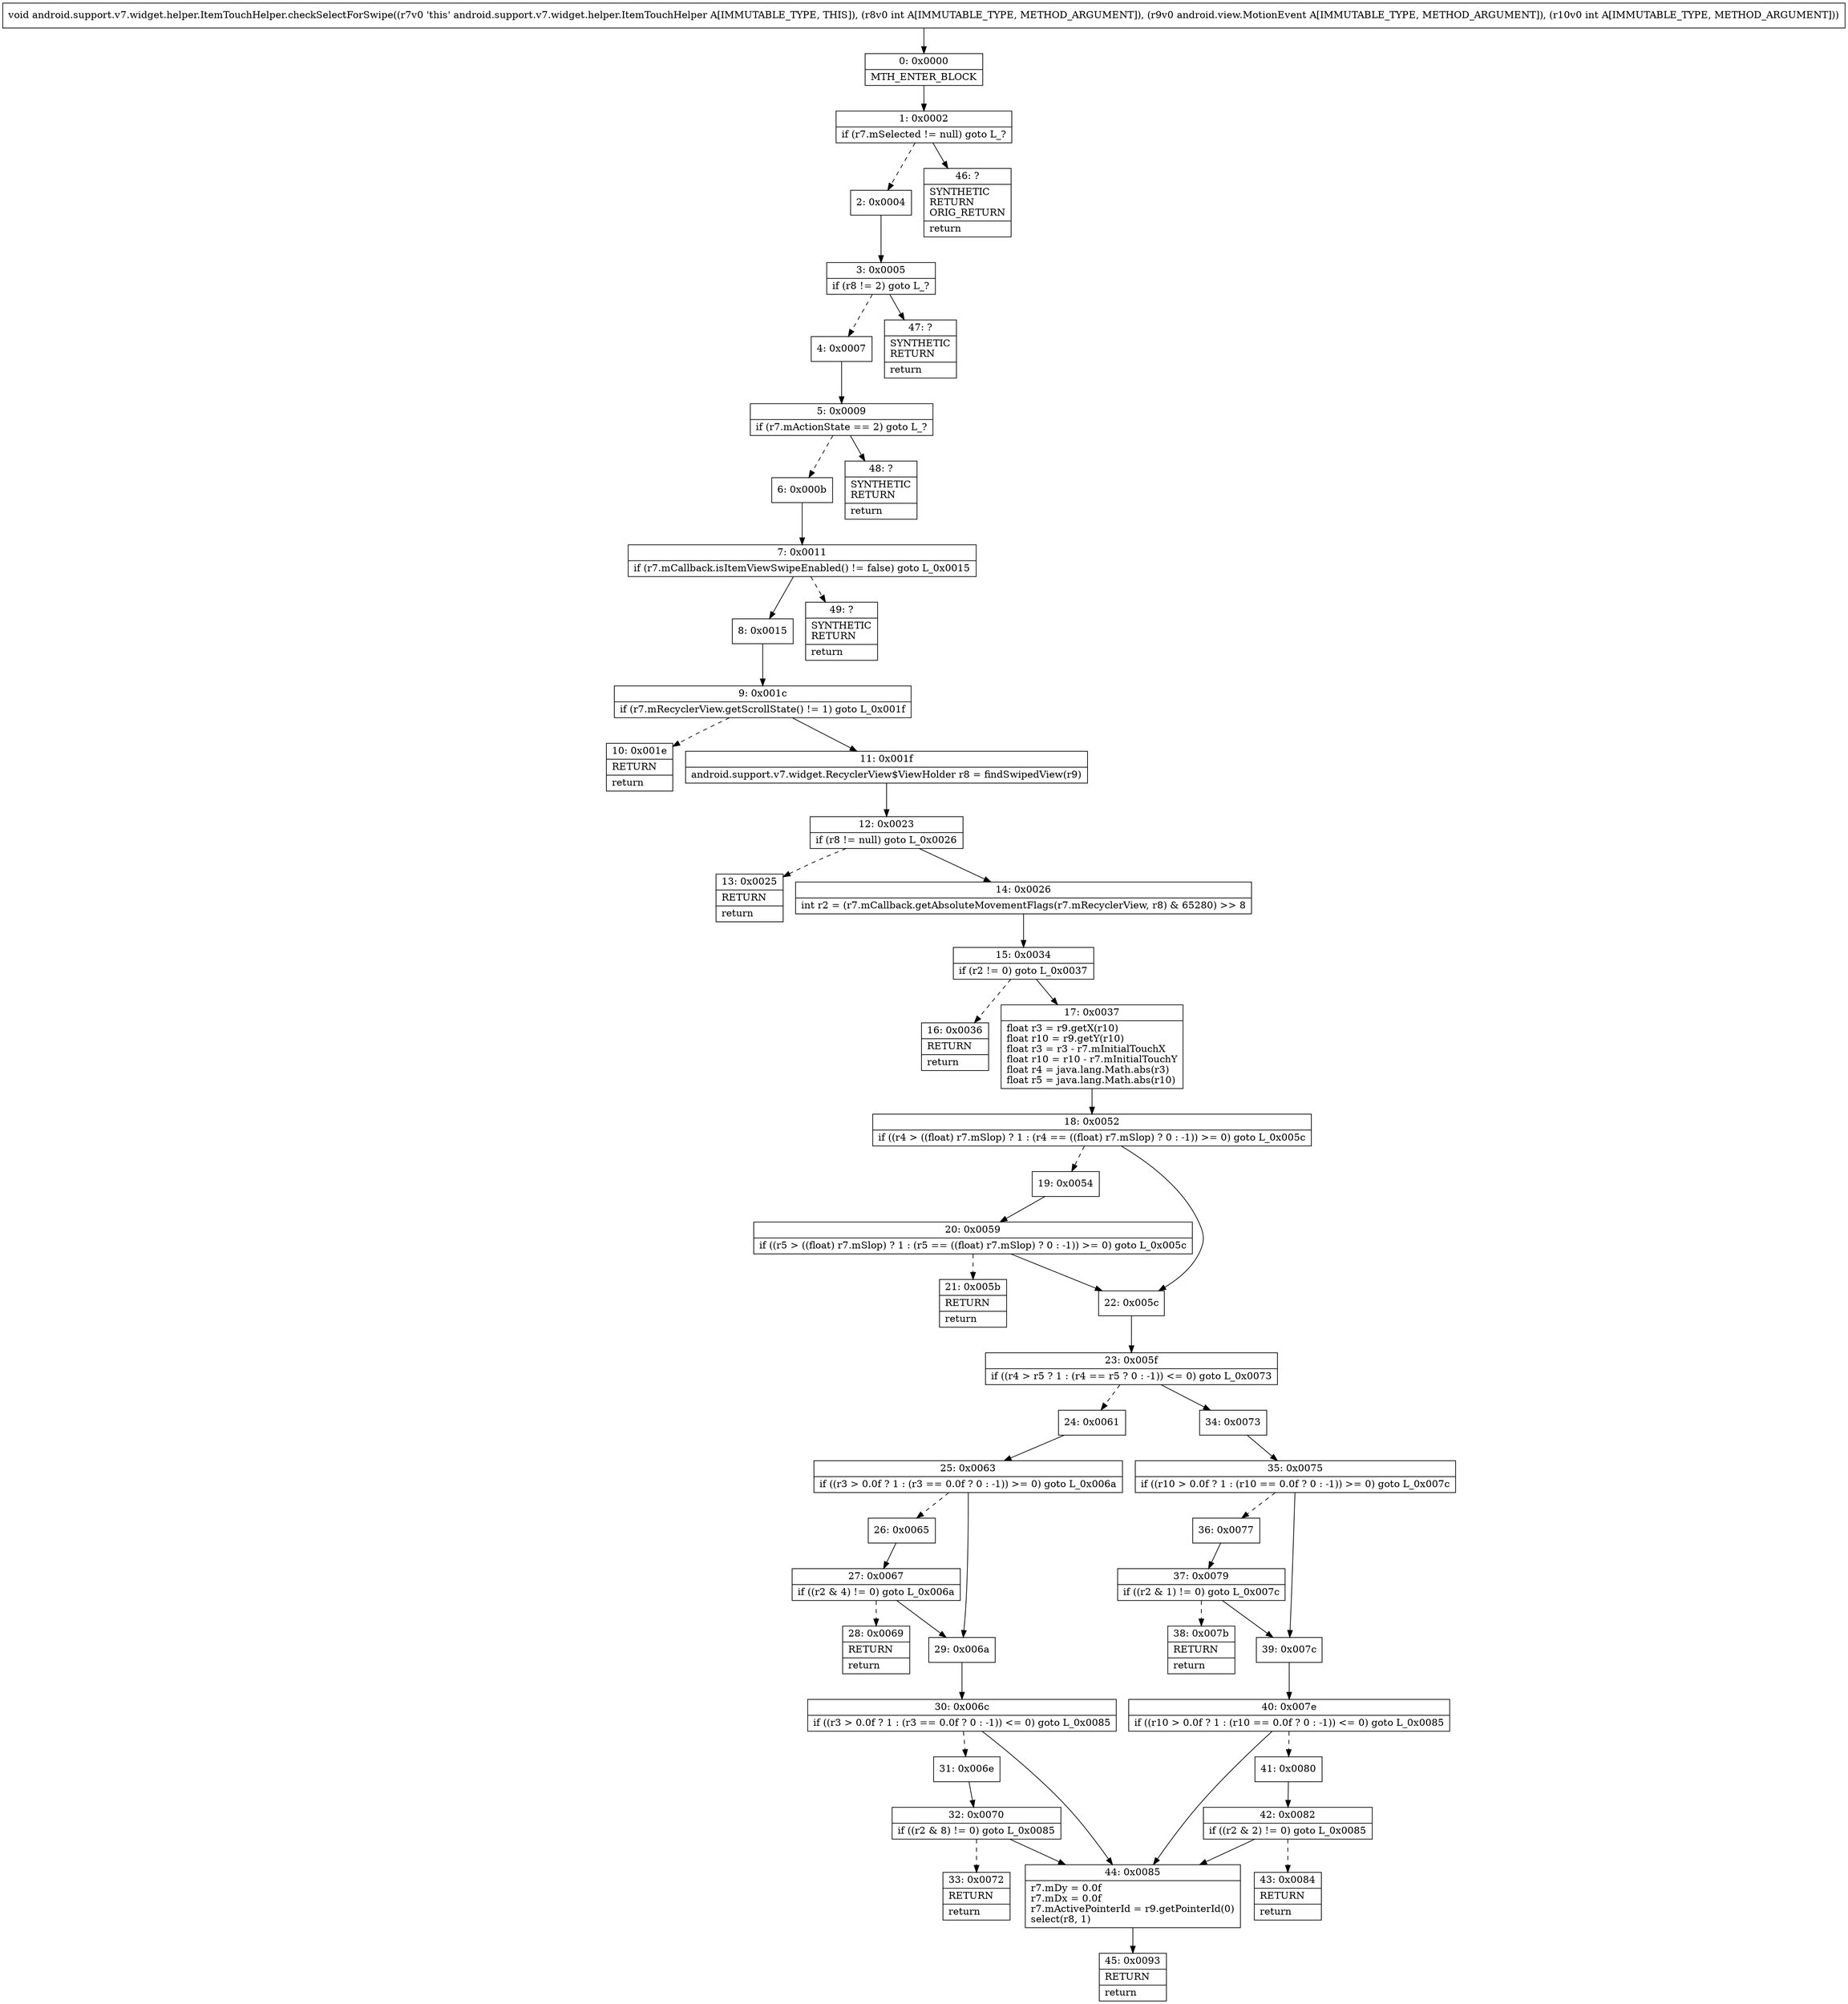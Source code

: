 digraph "CFG forandroid.support.v7.widget.helper.ItemTouchHelper.checkSelectForSwipe(ILandroid\/view\/MotionEvent;I)V" {
Node_0 [shape=record,label="{0\:\ 0x0000|MTH_ENTER_BLOCK\l}"];
Node_1 [shape=record,label="{1\:\ 0x0002|if (r7.mSelected != null) goto L_?\l}"];
Node_2 [shape=record,label="{2\:\ 0x0004}"];
Node_3 [shape=record,label="{3\:\ 0x0005|if (r8 != 2) goto L_?\l}"];
Node_4 [shape=record,label="{4\:\ 0x0007}"];
Node_5 [shape=record,label="{5\:\ 0x0009|if (r7.mActionState == 2) goto L_?\l}"];
Node_6 [shape=record,label="{6\:\ 0x000b}"];
Node_7 [shape=record,label="{7\:\ 0x0011|if (r7.mCallback.isItemViewSwipeEnabled() != false) goto L_0x0015\l}"];
Node_8 [shape=record,label="{8\:\ 0x0015}"];
Node_9 [shape=record,label="{9\:\ 0x001c|if (r7.mRecyclerView.getScrollState() != 1) goto L_0x001f\l}"];
Node_10 [shape=record,label="{10\:\ 0x001e|RETURN\l|return\l}"];
Node_11 [shape=record,label="{11\:\ 0x001f|android.support.v7.widget.RecyclerView$ViewHolder r8 = findSwipedView(r9)\l}"];
Node_12 [shape=record,label="{12\:\ 0x0023|if (r8 != null) goto L_0x0026\l}"];
Node_13 [shape=record,label="{13\:\ 0x0025|RETURN\l|return\l}"];
Node_14 [shape=record,label="{14\:\ 0x0026|int r2 = (r7.mCallback.getAbsoluteMovementFlags(r7.mRecyclerView, r8) & 65280) \>\> 8\l}"];
Node_15 [shape=record,label="{15\:\ 0x0034|if (r2 != 0) goto L_0x0037\l}"];
Node_16 [shape=record,label="{16\:\ 0x0036|RETURN\l|return\l}"];
Node_17 [shape=record,label="{17\:\ 0x0037|float r3 = r9.getX(r10)\lfloat r10 = r9.getY(r10)\lfloat r3 = r3 \- r7.mInitialTouchX\lfloat r10 = r10 \- r7.mInitialTouchY\lfloat r4 = java.lang.Math.abs(r3)\lfloat r5 = java.lang.Math.abs(r10)\l}"];
Node_18 [shape=record,label="{18\:\ 0x0052|if ((r4 \> ((float) r7.mSlop) ? 1 : (r4 == ((float) r7.mSlop) ? 0 : \-1)) \>= 0) goto L_0x005c\l}"];
Node_19 [shape=record,label="{19\:\ 0x0054}"];
Node_20 [shape=record,label="{20\:\ 0x0059|if ((r5 \> ((float) r7.mSlop) ? 1 : (r5 == ((float) r7.mSlop) ? 0 : \-1)) \>= 0) goto L_0x005c\l}"];
Node_21 [shape=record,label="{21\:\ 0x005b|RETURN\l|return\l}"];
Node_22 [shape=record,label="{22\:\ 0x005c}"];
Node_23 [shape=record,label="{23\:\ 0x005f|if ((r4 \> r5 ? 1 : (r4 == r5 ? 0 : \-1)) \<= 0) goto L_0x0073\l}"];
Node_24 [shape=record,label="{24\:\ 0x0061}"];
Node_25 [shape=record,label="{25\:\ 0x0063|if ((r3 \> 0.0f ? 1 : (r3 == 0.0f ? 0 : \-1)) \>= 0) goto L_0x006a\l}"];
Node_26 [shape=record,label="{26\:\ 0x0065}"];
Node_27 [shape=record,label="{27\:\ 0x0067|if ((r2 & 4) != 0) goto L_0x006a\l}"];
Node_28 [shape=record,label="{28\:\ 0x0069|RETURN\l|return\l}"];
Node_29 [shape=record,label="{29\:\ 0x006a}"];
Node_30 [shape=record,label="{30\:\ 0x006c|if ((r3 \> 0.0f ? 1 : (r3 == 0.0f ? 0 : \-1)) \<= 0) goto L_0x0085\l}"];
Node_31 [shape=record,label="{31\:\ 0x006e}"];
Node_32 [shape=record,label="{32\:\ 0x0070|if ((r2 & 8) != 0) goto L_0x0085\l}"];
Node_33 [shape=record,label="{33\:\ 0x0072|RETURN\l|return\l}"];
Node_34 [shape=record,label="{34\:\ 0x0073}"];
Node_35 [shape=record,label="{35\:\ 0x0075|if ((r10 \> 0.0f ? 1 : (r10 == 0.0f ? 0 : \-1)) \>= 0) goto L_0x007c\l}"];
Node_36 [shape=record,label="{36\:\ 0x0077}"];
Node_37 [shape=record,label="{37\:\ 0x0079|if ((r2 & 1) != 0) goto L_0x007c\l}"];
Node_38 [shape=record,label="{38\:\ 0x007b|RETURN\l|return\l}"];
Node_39 [shape=record,label="{39\:\ 0x007c}"];
Node_40 [shape=record,label="{40\:\ 0x007e|if ((r10 \> 0.0f ? 1 : (r10 == 0.0f ? 0 : \-1)) \<= 0) goto L_0x0085\l}"];
Node_41 [shape=record,label="{41\:\ 0x0080}"];
Node_42 [shape=record,label="{42\:\ 0x0082|if ((r2 & 2) != 0) goto L_0x0085\l}"];
Node_43 [shape=record,label="{43\:\ 0x0084|RETURN\l|return\l}"];
Node_44 [shape=record,label="{44\:\ 0x0085|r7.mDy = 0.0f\lr7.mDx = 0.0f\lr7.mActivePointerId = r9.getPointerId(0)\lselect(r8, 1)\l}"];
Node_45 [shape=record,label="{45\:\ 0x0093|RETURN\l|return\l}"];
Node_46 [shape=record,label="{46\:\ ?|SYNTHETIC\lRETURN\lORIG_RETURN\l|return\l}"];
Node_47 [shape=record,label="{47\:\ ?|SYNTHETIC\lRETURN\l|return\l}"];
Node_48 [shape=record,label="{48\:\ ?|SYNTHETIC\lRETURN\l|return\l}"];
Node_49 [shape=record,label="{49\:\ ?|SYNTHETIC\lRETURN\l|return\l}"];
MethodNode[shape=record,label="{void android.support.v7.widget.helper.ItemTouchHelper.checkSelectForSwipe((r7v0 'this' android.support.v7.widget.helper.ItemTouchHelper A[IMMUTABLE_TYPE, THIS]), (r8v0 int A[IMMUTABLE_TYPE, METHOD_ARGUMENT]), (r9v0 android.view.MotionEvent A[IMMUTABLE_TYPE, METHOD_ARGUMENT]), (r10v0 int A[IMMUTABLE_TYPE, METHOD_ARGUMENT])) }"];
MethodNode -> Node_0;
Node_0 -> Node_1;
Node_1 -> Node_2[style=dashed];
Node_1 -> Node_46;
Node_2 -> Node_3;
Node_3 -> Node_4[style=dashed];
Node_3 -> Node_47;
Node_4 -> Node_5;
Node_5 -> Node_6[style=dashed];
Node_5 -> Node_48;
Node_6 -> Node_7;
Node_7 -> Node_8;
Node_7 -> Node_49[style=dashed];
Node_8 -> Node_9;
Node_9 -> Node_10[style=dashed];
Node_9 -> Node_11;
Node_11 -> Node_12;
Node_12 -> Node_13[style=dashed];
Node_12 -> Node_14;
Node_14 -> Node_15;
Node_15 -> Node_16[style=dashed];
Node_15 -> Node_17;
Node_17 -> Node_18;
Node_18 -> Node_19[style=dashed];
Node_18 -> Node_22;
Node_19 -> Node_20;
Node_20 -> Node_21[style=dashed];
Node_20 -> Node_22;
Node_22 -> Node_23;
Node_23 -> Node_24[style=dashed];
Node_23 -> Node_34;
Node_24 -> Node_25;
Node_25 -> Node_26[style=dashed];
Node_25 -> Node_29;
Node_26 -> Node_27;
Node_27 -> Node_28[style=dashed];
Node_27 -> Node_29;
Node_29 -> Node_30;
Node_30 -> Node_31[style=dashed];
Node_30 -> Node_44;
Node_31 -> Node_32;
Node_32 -> Node_33[style=dashed];
Node_32 -> Node_44;
Node_34 -> Node_35;
Node_35 -> Node_36[style=dashed];
Node_35 -> Node_39;
Node_36 -> Node_37;
Node_37 -> Node_38[style=dashed];
Node_37 -> Node_39;
Node_39 -> Node_40;
Node_40 -> Node_41[style=dashed];
Node_40 -> Node_44;
Node_41 -> Node_42;
Node_42 -> Node_43[style=dashed];
Node_42 -> Node_44;
Node_44 -> Node_45;
}

